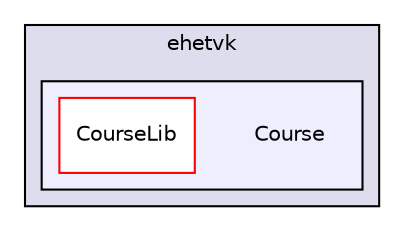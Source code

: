 digraph "C:/Users/PenthouseMediaCenter/Documents/TUT/OTEK/ehetvk/Course" {
  compound=true
  node [ fontsize="10", fontname="Helvetica"];
  edge [ labelfontsize="10", labelfontname="Helvetica"];
  subgraph clusterdir_0de491768064b354964dbef5b851d851 {
    graph [ bgcolor="#ddddee", pencolor="black", label="ehetvk" fontname="Helvetica", fontsize="10", URL="dir_0de491768064b354964dbef5b851d851.html"]
  subgraph clusterdir_a39bb0934491903c6b3d679801b4e2d2 {
    graph [ bgcolor="#eeeeff", pencolor="black", label="" URL="dir_a39bb0934491903c6b3d679801b4e2d2.html"];
    dir_a39bb0934491903c6b3d679801b4e2d2 [shape=plaintext label="Course"];
    dir_eb5b344762bcab64b6c5ad9e858604c8 [shape=box label="CourseLib" color="red" fillcolor="white" style="filled" URL="dir_eb5b344762bcab64b6c5ad9e858604c8.html"];
  }
  }
}
